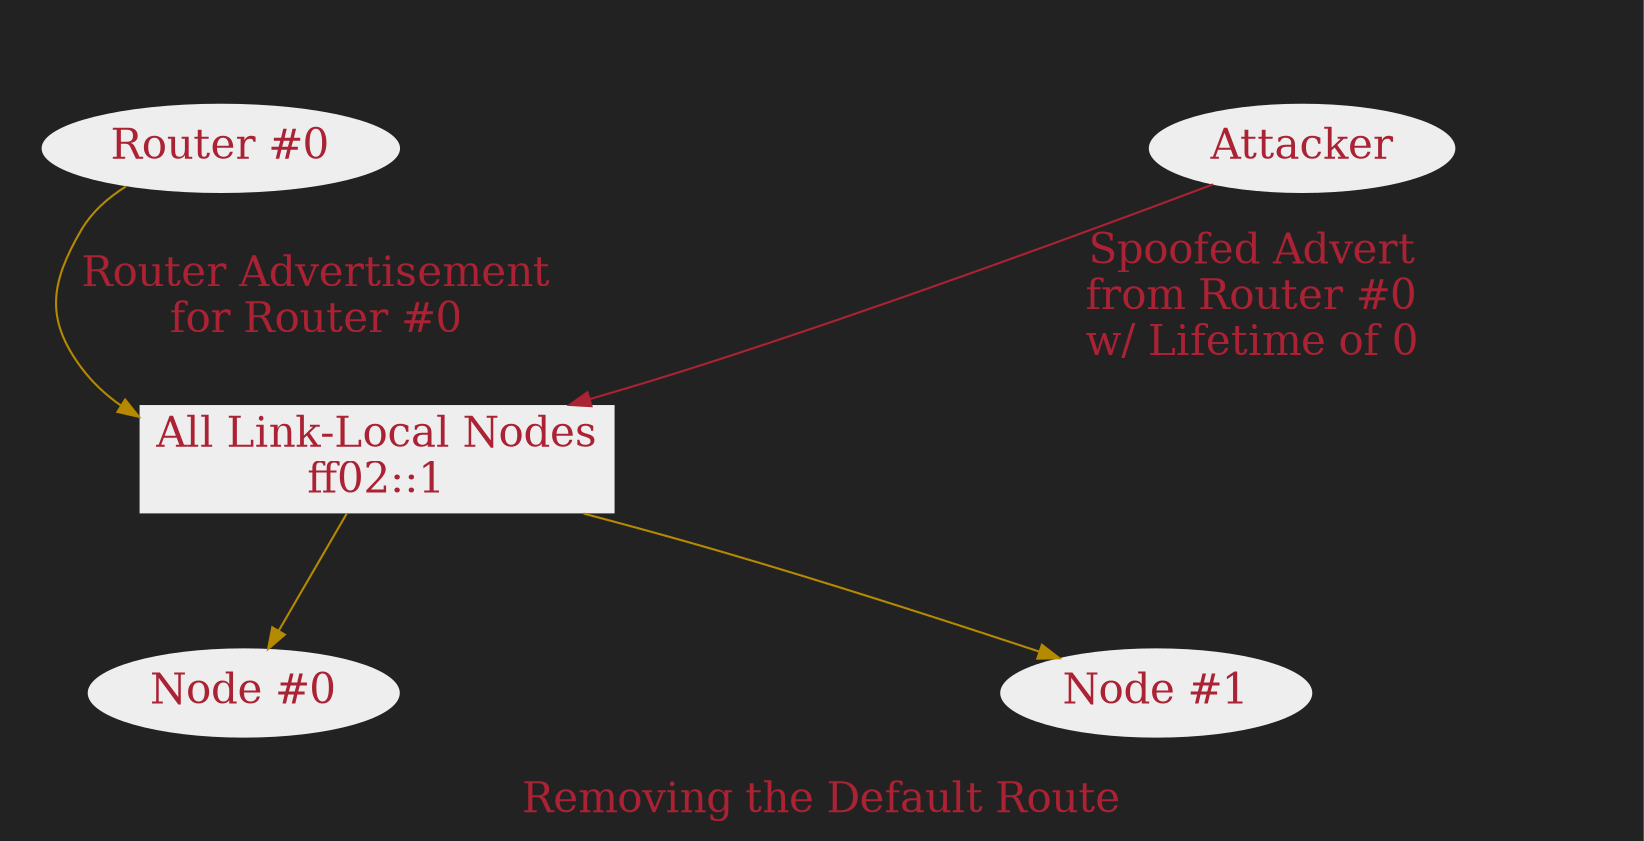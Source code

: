digraph URAAttack1 {
    label="Removing the Default Route"
    compound=true
    splines=true
    nodesep=4
    color=none
    fontcolor="#aa2233"
    fontsize=20
    bgcolor="#222222"
    edge[color="#b58900", fontcolor="#aa2233", fontsize=20]
    node[fontcolor="#aa2233", fontsize=20]
    subgraph cluster0 {
        label="Routers"
        style="invis"
        router0[
            label="Router #0"
            style=filled
            color=none
            fillcolor="#eeeeee"
        ]
    }
    subgraph cluster1 {
        style="invis"
        attacker[
            label="Attacker"
            style=filled
            color=none
            fillcolor="#eeeeee"
        ]
    }
    all_nodes[
        label="All Link-Local Nodes\nff02::1"
        style=filled
        color=none
        fillcolor="#eeeeee"
        shape=rectangle
    ]
    subgraph cluster2 {
        label="Nodes"
        style="invis"
        node0[
            label="Node #0"
            style=filled
            color=none
            fillcolor="#eeeeee"
        ]
        node1[
            label="Node #1"
            style=filled
            color=none
            fillcolor="#eeeeee"
        ]
    }
    router0 -> all_nodes[label="Router Advertisement\nfor Router #0"]
    attacker -> all_nodes[
        label="Spoofed Advert\nfrom Router #0\nw/ Lifetime of 0"
        color="#aa2233"
    ]
    all_nodes -> node0
    all_nodes -> node1
}
